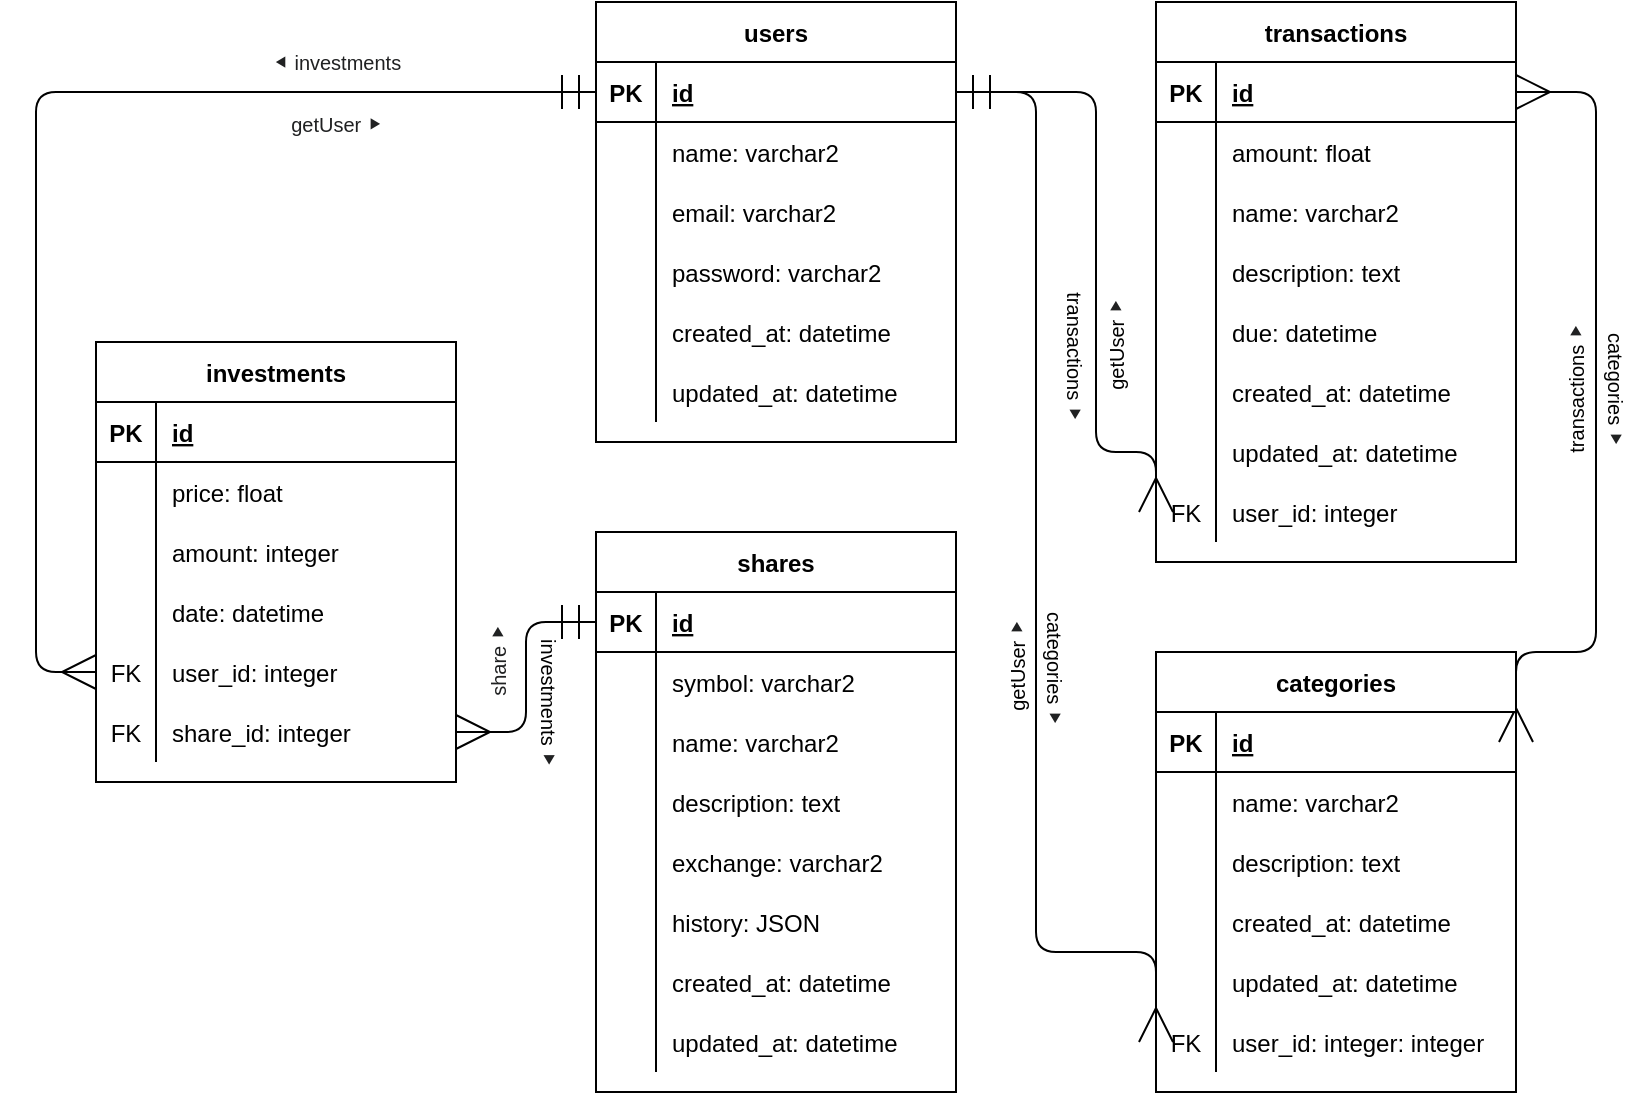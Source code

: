 <mxfile version="13.8.1" type="device"><diagram id="EnHoy0pscN4f5ipIfrDV" name="Page-1"><mxGraphModel dx="1662" dy="794" grid="1" gridSize="10" guides="1" tooltips="1" connect="1" arrows="1" fold="1" page="1" pageScale="1" pageWidth="827" pageHeight="1169" math="0" shadow="0"><root><mxCell id="0"/><mxCell id="1" parent="0"/><mxCell id="pO1_b4MV3lkPiigKhf-4-191" value="" style="edgeStyle=orthogonalEdgeStyle;fontSize=12;html=1;endArrow=ERmany;exitX=1;exitY=0.5;exitDx=0;exitDy=0;entryX=0;entryY=0.5;entryDx=0;entryDy=0;jumpSize=6;endSize=15;startSize=15;startArrow=ERmandOne;startFill=0;endFill=0;" parent="1" source="pO1_b4MV3lkPiigKhf-4-2" target="pO1_b4MV3lkPiigKhf-4-72" edge="1"><mxGeometry width="100" height="100" relative="1" as="geometry"><mxPoint x="180" y="460" as="sourcePoint"/><mxPoint x="280" y="360" as="targetPoint"/><Array as="points"><mxPoint x="550" y="85"/><mxPoint x="550" y="265"/></Array></mxGeometry></mxCell><mxCell id="pO1_b4MV3lkPiigKhf-4-213" value="&lt;font style=&quot;font-size: 10px&quot;&gt;getUser&amp;nbsp;&lt;span style=&quot;color: rgb(32 , 33 , 34) ; font-family: sans-serif&quot;&gt;⯈&lt;/span&gt;&lt;/font&gt;" style="edgeLabel;html=1;align=center;verticalAlign=middle;resizable=0;points=[];rotation=-90;" parent="pO1_b4MV3lkPiigKhf-4-191" vertex="1" connectable="0"><mxGeometry x="-0.312" y="-34" relative="1" as="geometry"><mxPoint x="44" y="90" as="offset"/></mxGeometry></mxCell><mxCell id="pO1_b4MV3lkPiigKhf-4-214" value="&lt;font style=&quot;font-size: 10px&quot;&gt;transactions&amp;nbsp;&lt;span style=&quot;color: rgb(32 , 33 , 34) ; font-family: sans-serif&quot;&gt;⯈&lt;/span&gt;&lt;/font&gt;" style="edgeLabel;html=1;align=center;verticalAlign=middle;resizable=0;points=[];rotation=90;" parent="pO1_b4MV3lkPiigKhf-4-191" vertex="1" connectable="0"><mxGeometry x="-0.312" y="-24" relative="1" as="geometry"><mxPoint x="14" y="95" as="offset"/></mxGeometry></mxCell><mxCell id="pO1_b4MV3lkPiigKhf-4-193" value="" style="edgeStyle=orthogonalEdgeStyle;fontSize=12;html=1;endArrow=ERmany;startArrow=ERmany;entryX=1;entryY=0.5;entryDx=0;entryDy=0;exitX=1;exitY=0.5;exitDx=0;exitDy=0;endSize=15;startSize=15;" parent="1" source="pO1_b4MV3lkPiigKhf-4-80" target="pO1_b4MV3lkPiigKhf-4-43" edge="1"><mxGeometry width="100" height="100" relative="1" as="geometry"><mxPoint x="660" y="590" as="sourcePoint"/><mxPoint x="620" y="275.0" as="targetPoint"/><Array as="points"><mxPoint x="800" y="365"/><mxPoint x="800" y="85"/></Array></mxGeometry></mxCell><mxCell id="pO1_b4MV3lkPiigKhf-4-207" value="&lt;font style=&quot;font-size: 10px&quot;&gt;categories&amp;nbsp;&lt;span style=&quot;color: rgb(32 , 33 , 34) ; font-family: sans-serif&quot;&gt;⯈&lt;/span&gt;&lt;/font&gt;" style="edgeLabel;html=1;align=center;verticalAlign=middle;resizable=0;points=[];rotation=90;" parent="pO1_b4MV3lkPiigKhf-4-193" vertex="1" connectable="0"><mxGeometry x="0.42" relative="1" as="geometry"><mxPoint x="9.97" y="70.37" as="offset"/></mxGeometry></mxCell><mxCell id="pO1_b4MV3lkPiigKhf-4-212" value="&lt;font style=&quot;font-size: 10px&quot;&gt;transactions&amp;nbsp;&lt;span style=&quot;color: rgb(32 , 33 , 34) ; font-family: sans-serif&quot;&gt;⯈&lt;/span&gt;&lt;/font&gt;" style="edgeLabel;html=1;align=center;verticalAlign=middle;resizable=0;points=[];rotation=-90;" parent="pO1_b4MV3lkPiigKhf-4-193" vertex="1" connectable="0"><mxGeometry x="0.391" y="-3" relative="1" as="geometry"><mxPoint x="-13" y="65" as="offset"/></mxGeometry></mxCell><mxCell id="pO1_b4MV3lkPiigKhf-4-194" value="" style="edgeStyle=orthogonalEdgeStyle;fontSize=12;html=1;endArrow=ERmany;exitX=1;exitY=0.5;exitDx=0;exitDy=0;entryX=0;entryY=0.5;entryDx=0;entryDy=0;startSize=15;endSize=15;startArrow=ERmandOne;startFill=0;endFill=0;" parent="1" source="pO1_b4MV3lkPiigKhf-4-2" target="pO1_b4MV3lkPiigKhf-4-68" edge="1"><mxGeometry width="100" height="100" relative="1" as="geometry"><mxPoint x="210" y="400" as="sourcePoint"/><mxPoint x="310" y="300" as="targetPoint"/><Array as="points"><mxPoint x="520" y="85"/><mxPoint x="520" y="515"/></Array></mxGeometry></mxCell><mxCell id="pO1_b4MV3lkPiigKhf-4-210" value="&lt;font style=&quot;font-size: 10px&quot;&gt;categories&amp;nbsp;&lt;span style=&quot;color: rgb(32 , 33 , 34) ; font-family: sans-serif&quot;&gt;⯈&lt;/span&gt;&lt;/font&gt;" style="edgeLabel;html=1;align=center;verticalAlign=middle;resizable=0;points=[];rotation=90;" parent="pO1_b4MV3lkPiigKhf-4-194" vertex="1" connectable="0"><mxGeometry x="0.063" y="-1" relative="1" as="geometry"><mxPoint x="11" y="21.94" as="offset"/></mxGeometry></mxCell><mxCell id="pO1_b4MV3lkPiigKhf-4-211" value="&lt;font style=&quot;font-size: 10px&quot;&gt;getUser&amp;nbsp;&lt;span style=&quot;color: rgb(32 , 33 , 34) ; font-family: sans-serif&quot;&gt;⯈&lt;/span&gt;&lt;/font&gt;" style="edgeLabel;html=1;align=center;verticalAlign=middle;resizable=0;points=[];rotation=-90;" parent="pO1_b4MV3lkPiigKhf-4-194" vertex="1" connectable="0"><mxGeometry x="-0.159" relative="1" as="geometry"><mxPoint x="-10" y="85" as="offset"/></mxGeometry></mxCell><mxCell id="pO1_b4MV3lkPiigKhf-4-202" value="" style="fontSize=12;html=1;endArrow=ERmany;edgeStyle=orthogonalEdgeStyle;exitX=0;exitY=0.5;exitDx=0;exitDy=0;endSize=15;startSize=15;entryX=0;entryY=0.5;entryDx=0;entryDy=0;startArrow=ERmandOne;startFill=0;endFill=0;" parent="1" source="pO1_b4MV3lkPiigKhf-4-2" target="pO1_b4MV3lkPiigKhf-4-76" edge="1"><mxGeometry width="100" height="100" relative="1" as="geometry"><mxPoint x="-10" y="85" as="sourcePoint"/><mxPoint x="80" y="555" as="targetPoint"/><Array as="points"><mxPoint x="20" y="85"/><mxPoint x="20" y="375"/></Array></mxGeometry></mxCell><mxCell id="pO1_b4MV3lkPiigKhf-4-206" value="&lt;span style=&quot;color: rgb(32 , 33 , 34) ; font-family: sans-serif&quot;&gt;&lt;font style=&quot;font-size: 10px&quot;&gt;getUser ⯈&lt;/font&gt;&lt;/span&gt;" style="edgeLabel;html=1;align=center;verticalAlign=middle;resizable=0;points=[];rotation=0;" parent="pO1_b4MV3lkPiigKhf-4-202" vertex="1" connectable="0"><mxGeometry x="0.81" y="-1" relative="1" as="geometry"><mxPoint x="151" y="-247.5" as="offset"/></mxGeometry></mxCell><mxCell id="pO1_b4MV3lkPiigKhf-4-209" value="&lt;font style=&quot;font-size: 10px&quot;&gt;&lt;span style=&quot;color: rgb(32 , 33 , 34) ; font-family: sans-serif&quot;&gt;⯇ investments&lt;/span&gt;&lt;/font&gt;" style="edgeLabel;html=1;align=center;verticalAlign=middle;resizable=0;points=[];" parent="pO1_b4MV3lkPiigKhf-4-202" vertex="1" connectable="0"><mxGeometry x="-0.418" relative="1" as="geometry"><mxPoint x="44.17" y="-15" as="offset"/></mxGeometry></mxCell><mxCell id="pO1_b4MV3lkPiigKhf-4-203" value="" style="edgeStyle=orthogonalEdgeStyle;fontSize=12;html=1;endArrow=ERmany;entryX=1;entryY=0.5;entryDx=0;entryDy=0;exitX=0;exitY=0.5;exitDx=0;exitDy=0;endSize=15;startSize=15;startArrow=ERmandOne;startFill=0;endFill=0;" parent="1" source="pO1_b4MV3lkPiigKhf-4-179" target="pO1_b4MV3lkPiigKhf-4-64" edge="1"><mxGeometry width="100" height="100" relative="1" as="geometry"><mxPoint x="90" y="800" as="sourcePoint"/><mxPoint x="190" y="700" as="targetPoint"/></mxGeometry></mxCell><mxCell id="pO1_b4MV3lkPiigKhf-4-205" value="&lt;span style=&quot;color: rgb(32 , 33 , 34) ; font-family: sans-serif&quot;&gt;&lt;font style=&quot;font-size: 10px&quot;&gt;share&amp;nbsp;⯈&lt;/font&gt;&lt;/span&gt;" style="edgeLabel;html=1;align=center;verticalAlign=middle;resizable=0;points=[];rotation=-90;" parent="pO1_b4MV3lkPiigKhf-4-203" vertex="1" connectable="0"><mxGeometry x="-0.685" y="4" relative="1" as="geometry"><mxPoint x="-30" y="16" as="offset"/></mxGeometry></mxCell><mxCell id="pO1_b4MV3lkPiigKhf-4-208" value="&lt;font style=&quot;font-size: 10px&quot;&gt;investments&amp;nbsp;&lt;span style=&quot;color: rgb(32 , 33 , 34) ; font-family: sans-serif&quot;&gt;⯈&lt;/span&gt;&lt;/font&gt;" style="edgeLabel;html=1;align=center;verticalAlign=middle;resizable=0;points=[];rotation=90;" parent="pO1_b4MV3lkPiigKhf-4-203" vertex="1" connectable="0"><mxGeometry x="-0.545" y="5" relative="1" as="geometry"><mxPoint x="4.97" y="35" as="offset"/></mxGeometry></mxCell><mxCell id="pO1_b4MV3lkPiigKhf-4-42" value="transactions" style="shape=table;startSize=30;container=1;collapsible=1;childLayout=tableLayout;fixedRows=1;rowLines=0;fontStyle=1;align=center;resizeLast=1;" parent="1" vertex="1"><mxGeometry x="580" y="40" width="180" height="280" as="geometry"/></mxCell><mxCell id="pO1_b4MV3lkPiigKhf-4-43" value="" style="shape=partialRectangle;collapsible=0;dropTarget=0;pointerEvents=0;fillColor=none;top=0;left=0;bottom=1;right=0;points=[[0,0.5],[1,0.5]];portConstraint=eastwest;" parent="pO1_b4MV3lkPiigKhf-4-42" vertex="1"><mxGeometry y="30" width="180" height="30" as="geometry"/></mxCell><mxCell id="pO1_b4MV3lkPiigKhf-4-44" value="PK" style="shape=partialRectangle;connectable=0;fillColor=none;top=0;left=0;bottom=0;right=0;fontStyle=1;overflow=hidden;" parent="pO1_b4MV3lkPiigKhf-4-43" vertex="1"><mxGeometry width="30" height="30" as="geometry"/></mxCell><mxCell id="pO1_b4MV3lkPiigKhf-4-45" value="id" style="shape=partialRectangle;connectable=0;fillColor=none;top=0;left=0;bottom=0;right=0;align=left;spacingLeft=6;fontStyle=5;overflow=hidden;" parent="pO1_b4MV3lkPiigKhf-4-43" vertex="1"><mxGeometry x="30" width="150" height="30" as="geometry"/></mxCell><mxCell id="pO1_b4MV3lkPiigKhf-4-46" value="" style="shape=partialRectangle;collapsible=0;dropTarget=0;pointerEvents=0;fillColor=none;top=0;left=0;bottom=0;right=0;points=[[0,0.5],[1,0.5]];portConstraint=eastwest;" parent="pO1_b4MV3lkPiigKhf-4-42" vertex="1"><mxGeometry y="60" width="180" height="30" as="geometry"/></mxCell><mxCell id="pO1_b4MV3lkPiigKhf-4-47" value="" style="shape=partialRectangle;connectable=0;fillColor=none;top=0;left=0;bottom=0;right=0;editable=1;overflow=hidden;" parent="pO1_b4MV3lkPiigKhf-4-46" vertex="1"><mxGeometry width="30" height="30" as="geometry"/></mxCell><mxCell id="pO1_b4MV3lkPiigKhf-4-48" value="amount: float" style="shape=partialRectangle;connectable=0;fillColor=none;top=0;left=0;bottom=0;right=0;align=left;spacingLeft=6;overflow=hidden;" parent="pO1_b4MV3lkPiigKhf-4-46" vertex="1"><mxGeometry x="30" width="150" height="30" as="geometry"/></mxCell><mxCell id="a8O967XlVp0e_r6utaGw-2" value="" style="shape=partialRectangle;collapsible=0;dropTarget=0;pointerEvents=0;fillColor=none;top=0;left=0;bottom=0;right=0;points=[[0,0.5],[1,0.5]];portConstraint=eastwest;fontColor=#000000;" vertex="1" parent="pO1_b4MV3lkPiigKhf-4-42"><mxGeometry y="90" width="180" height="30" as="geometry"/></mxCell><mxCell id="a8O967XlVp0e_r6utaGw-3" value="" style="shape=partialRectangle;connectable=0;fillColor=none;top=0;left=0;bottom=0;right=0;editable=1;overflow=hidden;" vertex="1" parent="a8O967XlVp0e_r6utaGw-2"><mxGeometry width="30" height="30" as="geometry"/></mxCell><mxCell id="a8O967XlVp0e_r6utaGw-4" value="name: varchar2" style="shape=partialRectangle;connectable=0;fillColor=none;top=0;left=0;bottom=0;right=0;align=left;spacingLeft=6;overflow=hidden;" vertex="1" parent="a8O967XlVp0e_r6utaGw-2"><mxGeometry x="30" width="150" height="30" as="geometry"/></mxCell><mxCell id="pO1_b4MV3lkPiigKhf-4-49" value="" style="shape=partialRectangle;collapsible=0;dropTarget=0;pointerEvents=0;fillColor=none;top=0;left=0;bottom=0;right=0;points=[[0,0.5],[1,0.5]];portConstraint=eastwest;" parent="pO1_b4MV3lkPiigKhf-4-42" vertex="1"><mxGeometry y="120" width="180" height="30" as="geometry"/></mxCell><mxCell id="pO1_b4MV3lkPiigKhf-4-50" value="" style="shape=partialRectangle;connectable=0;fillColor=none;top=0;left=0;bottom=0;right=0;editable=1;overflow=hidden;" parent="pO1_b4MV3lkPiigKhf-4-49" vertex="1"><mxGeometry width="30" height="30" as="geometry"/></mxCell><mxCell id="pO1_b4MV3lkPiigKhf-4-51" value="description: text" style="shape=partialRectangle;connectable=0;fillColor=none;top=0;left=0;bottom=0;right=0;align=left;spacingLeft=6;overflow=hidden;" parent="pO1_b4MV3lkPiigKhf-4-49" vertex="1"><mxGeometry x="30" width="150" height="30" as="geometry"/></mxCell><mxCell id="pO1_b4MV3lkPiigKhf-4-52" value="" style="shape=partialRectangle;collapsible=0;dropTarget=0;pointerEvents=0;fillColor=none;top=0;left=0;bottom=0;right=0;points=[[0,0.5],[1,0.5]];portConstraint=eastwest;" parent="pO1_b4MV3lkPiigKhf-4-42" vertex="1"><mxGeometry y="150" width="180" height="30" as="geometry"/></mxCell><mxCell id="pO1_b4MV3lkPiigKhf-4-53" value="" style="shape=partialRectangle;connectable=0;fillColor=none;top=0;left=0;bottom=0;right=0;editable=1;overflow=hidden;" parent="pO1_b4MV3lkPiigKhf-4-52" vertex="1"><mxGeometry width="30" height="30" as="geometry"/></mxCell><mxCell id="pO1_b4MV3lkPiigKhf-4-54" value="due: datetime" style="shape=partialRectangle;connectable=0;fillColor=none;top=0;left=0;bottom=0;right=0;align=left;spacingLeft=6;overflow=hidden;" parent="pO1_b4MV3lkPiigKhf-4-52" vertex="1"><mxGeometry x="30" width="150" height="30" as="geometry"/></mxCell><mxCell id="pO1_b4MV3lkPiigKhf-4-123" value="" style="shape=partialRectangle;collapsible=0;dropTarget=0;pointerEvents=0;fillColor=none;top=0;left=0;bottom=0;right=0;points=[[0,0.5],[1,0.5]];portConstraint=eastwest;" parent="pO1_b4MV3lkPiigKhf-4-42" vertex="1"><mxGeometry y="180" width="180" height="30" as="geometry"/></mxCell><mxCell id="pO1_b4MV3lkPiigKhf-4-124" value="" style="shape=partialRectangle;connectable=0;fillColor=none;top=0;left=0;bottom=0;right=0;editable=1;overflow=hidden;" parent="pO1_b4MV3lkPiigKhf-4-123" vertex="1"><mxGeometry width="30" height="30" as="geometry"/></mxCell><mxCell id="pO1_b4MV3lkPiigKhf-4-125" value="created_at: datetime" style="shape=partialRectangle;connectable=0;fillColor=none;top=0;left=0;bottom=0;right=0;align=left;spacingLeft=6;overflow=hidden;" parent="pO1_b4MV3lkPiigKhf-4-123" vertex="1"><mxGeometry x="30" width="150" height="30" as="geometry"/></mxCell><mxCell id="pO1_b4MV3lkPiigKhf-4-119" value="" style="shape=partialRectangle;collapsible=0;dropTarget=0;pointerEvents=0;fillColor=none;top=0;left=0;bottom=0;right=0;points=[[0,0.5],[1,0.5]];portConstraint=eastwest;" parent="pO1_b4MV3lkPiigKhf-4-42" vertex="1"><mxGeometry y="210" width="180" height="30" as="geometry"/></mxCell><mxCell id="pO1_b4MV3lkPiigKhf-4-120" value="" style="shape=partialRectangle;connectable=0;fillColor=none;top=0;left=0;bottom=0;right=0;editable=1;overflow=hidden;" parent="pO1_b4MV3lkPiigKhf-4-119" vertex="1"><mxGeometry width="30" height="30" as="geometry"/></mxCell><mxCell id="pO1_b4MV3lkPiigKhf-4-121" value="updated_at: datetime" style="shape=partialRectangle;connectable=0;fillColor=none;top=0;left=0;bottom=0;right=0;align=left;spacingLeft=6;overflow=hidden;" parent="pO1_b4MV3lkPiigKhf-4-119" vertex="1"><mxGeometry x="30" width="150" height="30" as="geometry"/></mxCell><mxCell id="pO1_b4MV3lkPiigKhf-4-72" value="" style="shape=partialRectangle;collapsible=0;dropTarget=0;pointerEvents=0;fillColor=none;top=0;left=0;bottom=0;right=0;points=[[0,0.5],[1,0.5]];portConstraint=eastwest;" parent="pO1_b4MV3lkPiigKhf-4-42" vertex="1"><mxGeometry y="240" width="180" height="30" as="geometry"/></mxCell><mxCell id="pO1_b4MV3lkPiigKhf-4-73" value="FK" style="shape=partialRectangle;connectable=0;fillColor=none;top=0;left=0;bottom=0;right=0;fontStyle=0;overflow=hidden;" parent="pO1_b4MV3lkPiigKhf-4-72" vertex="1"><mxGeometry width="30" height="30" as="geometry"/></mxCell><mxCell id="pO1_b4MV3lkPiigKhf-4-74" value="user_id: integer" style="shape=partialRectangle;connectable=0;fillColor=none;top=0;left=0;bottom=0;right=0;align=left;spacingLeft=6;fontStyle=0;overflow=hidden;" parent="pO1_b4MV3lkPiigKhf-4-72" vertex="1"><mxGeometry x="30" width="150" height="30" as="geometry"/></mxCell><mxCell id="pO1_b4MV3lkPiigKhf-4-178" value="shares" style="shape=table;startSize=30;container=1;collapsible=1;childLayout=tableLayout;fixedRows=1;rowLines=0;fontStyle=1;align=center;resizeLast=1;" parent="1" vertex="1"><mxGeometry x="300" y="305" width="180" height="280" as="geometry"/></mxCell><mxCell id="pO1_b4MV3lkPiigKhf-4-179" value="" style="shape=partialRectangle;collapsible=0;dropTarget=0;pointerEvents=0;fillColor=none;top=0;left=0;bottom=1;right=0;points=[[0,0.5],[1,0.5]];portConstraint=eastwest;" parent="pO1_b4MV3lkPiigKhf-4-178" vertex="1"><mxGeometry y="30" width="180" height="30" as="geometry"/></mxCell><mxCell id="pO1_b4MV3lkPiigKhf-4-180" value="PK" style="shape=partialRectangle;connectable=0;fillColor=none;top=0;left=0;bottom=0;right=0;fontStyle=1;overflow=hidden;" parent="pO1_b4MV3lkPiigKhf-4-179" vertex="1"><mxGeometry width="30" height="30" as="geometry"/></mxCell><mxCell id="pO1_b4MV3lkPiigKhf-4-181" value="id" style="shape=partialRectangle;connectable=0;fillColor=none;top=0;left=0;bottom=0;right=0;align=left;spacingLeft=6;fontStyle=5;overflow=hidden;" parent="pO1_b4MV3lkPiigKhf-4-179" vertex="1"><mxGeometry x="30" width="150" height="30" as="geometry"/></mxCell><mxCell id="pO1_b4MV3lkPiigKhf-4-182" value="" style="shape=partialRectangle;collapsible=0;dropTarget=0;pointerEvents=0;fillColor=none;top=0;left=0;bottom=0;right=0;points=[[0,0.5],[1,0.5]];portConstraint=eastwest;" parent="pO1_b4MV3lkPiigKhf-4-178" vertex="1"><mxGeometry y="60" width="180" height="30" as="geometry"/></mxCell><mxCell id="pO1_b4MV3lkPiigKhf-4-183" value="" style="shape=partialRectangle;connectable=0;fillColor=none;top=0;left=0;bottom=0;right=0;editable=1;overflow=hidden;" parent="pO1_b4MV3lkPiigKhf-4-182" vertex="1"><mxGeometry width="30" height="30" as="geometry"/></mxCell><mxCell id="pO1_b4MV3lkPiigKhf-4-184" value="symbol: varchar2" style="shape=partialRectangle;connectable=0;fillColor=none;top=0;left=0;bottom=0;right=0;align=left;spacingLeft=6;overflow=hidden;" parent="pO1_b4MV3lkPiigKhf-4-182" vertex="1"><mxGeometry x="30" width="150" height="30" as="geometry"/></mxCell><mxCell id="pO1_b4MV3lkPiigKhf-4-185" value="" style="shape=partialRectangle;collapsible=0;dropTarget=0;pointerEvents=0;fillColor=none;top=0;left=0;bottom=0;right=0;points=[[0,0.5],[1,0.5]];portConstraint=eastwest;" parent="pO1_b4MV3lkPiigKhf-4-178" vertex="1"><mxGeometry y="90" width="180" height="30" as="geometry"/></mxCell><mxCell id="pO1_b4MV3lkPiigKhf-4-186" value="" style="shape=partialRectangle;connectable=0;fillColor=none;top=0;left=0;bottom=0;right=0;editable=1;overflow=hidden;" parent="pO1_b4MV3lkPiigKhf-4-185" vertex="1"><mxGeometry width="30" height="30" as="geometry"/></mxCell><mxCell id="pO1_b4MV3lkPiigKhf-4-187" value="name: varchar2" style="shape=partialRectangle;connectable=0;fillColor=none;top=0;left=0;bottom=0;right=0;align=left;spacingLeft=6;overflow=hidden;" parent="pO1_b4MV3lkPiigKhf-4-185" vertex="1"><mxGeometry x="30" width="150" height="30" as="geometry"/></mxCell><mxCell id="pO1_b4MV3lkPiigKhf-4-159" value="" style="shape=partialRectangle;collapsible=0;dropTarget=0;pointerEvents=0;fillColor=none;top=0;left=0;bottom=0;right=0;points=[[0,0.5],[1,0.5]];portConstraint=eastwest;" parent="pO1_b4MV3lkPiigKhf-4-178" vertex="1"><mxGeometry y="120" width="180" height="30" as="geometry"/></mxCell><mxCell id="pO1_b4MV3lkPiigKhf-4-160" value="" style="shape=partialRectangle;connectable=0;fillColor=none;top=0;left=0;bottom=0;right=0;editable=1;overflow=hidden;" parent="pO1_b4MV3lkPiigKhf-4-159" vertex="1"><mxGeometry width="30" height="30" as="geometry"/></mxCell><mxCell id="pO1_b4MV3lkPiigKhf-4-161" value="description: text" style="shape=partialRectangle;connectable=0;fillColor=none;top=0;left=0;bottom=0;right=0;align=left;spacingLeft=6;overflow=hidden;" parent="pO1_b4MV3lkPiigKhf-4-159" vertex="1"><mxGeometry x="30" width="150" height="30" as="geometry"/></mxCell><mxCell id="pO1_b4MV3lkPiigKhf-4-188" value="" style="shape=partialRectangle;collapsible=0;dropTarget=0;pointerEvents=0;fillColor=none;top=0;left=0;bottom=0;right=0;points=[[0,0.5],[1,0.5]];portConstraint=eastwest;" parent="pO1_b4MV3lkPiigKhf-4-178" vertex="1"><mxGeometry y="150" width="180" height="30" as="geometry"/></mxCell><mxCell id="pO1_b4MV3lkPiigKhf-4-189" value="" style="shape=partialRectangle;connectable=0;fillColor=none;top=0;left=0;bottom=0;right=0;editable=1;overflow=hidden;" parent="pO1_b4MV3lkPiigKhf-4-188" vertex="1"><mxGeometry width="30" height="30" as="geometry"/></mxCell><mxCell id="pO1_b4MV3lkPiigKhf-4-190" value="exchange: varchar2" style="shape=partialRectangle;connectable=0;fillColor=none;top=0;left=0;bottom=0;right=0;align=left;spacingLeft=6;overflow=hidden;" parent="pO1_b4MV3lkPiigKhf-4-188" vertex="1"><mxGeometry x="30" width="150" height="30" as="geometry"/></mxCell><mxCell id="pO1_b4MV3lkPiigKhf-4-163" value="" style="shape=partialRectangle;collapsible=0;dropTarget=0;pointerEvents=0;fillColor=none;top=0;left=0;bottom=0;right=0;points=[[0,0.5],[1,0.5]];portConstraint=eastwest;" parent="pO1_b4MV3lkPiigKhf-4-178" vertex="1"><mxGeometry y="180" width="180" height="30" as="geometry"/></mxCell><mxCell id="pO1_b4MV3lkPiigKhf-4-164" value="" style="shape=partialRectangle;connectable=0;fillColor=none;top=0;left=0;bottom=0;right=0;editable=1;overflow=hidden;" parent="pO1_b4MV3lkPiigKhf-4-163" vertex="1"><mxGeometry width="30" height="30" as="geometry"/></mxCell><mxCell id="pO1_b4MV3lkPiigKhf-4-165" value="history: JSON" style="shape=partialRectangle;connectable=0;fillColor=none;top=0;left=0;bottom=0;right=0;align=left;spacingLeft=6;overflow=hidden;" parent="pO1_b4MV3lkPiigKhf-4-163" vertex="1"><mxGeometry x="30" width="150" height="30" as="geometry"/></mxCell><mxCell id="pO1_b4MV3lkPiigKhf-4-196" value="" style="shape=partialRectangle;collapsible=0;dropTarget=0;pointerEvents=0;fillColor=none;top=0;left=0;bottom=0;right=0;points=[[0,0.5],[1,0.5]];portConstraint=eastwest;" parent="pO1_b4MV3lkPiigKhf-4-178" vertex="1"><mxGeometry y="210" width="180" height="30" as="geometry"/></mxCell><mxCell id="pO1_b4MV3lkPiigKhf-4-197" value="" style="shape=partialRectangle;connectable=0;fillColor=none;top=0;left=0;bottom=0;right=0;editable=1;overflow=hidden;" parent="pO1_b4MV3lkPiigKhf-4-196" vertex="1"><mxGeometry width="30" height="30" as="geometry"/></mxCell><mxCell id="pO1_b4MV3lkPiigKhf-4-198" value="created_at: datetime" style="shape=partialRectangle;connectable=0;fillColor=none;top=0;left=0;bottom=0;right=0;align=left;spacingLeft=6;overflow=hidden;" parent="pO1_b4MV3lkPiigKhf-4-196" vertex="1"><mxGeometry x="30" width="150" height="30" as="geometry"/></mxCell><mxCell id="pO1_b4MV3lkPiigKhf-4-199" value="" style="shape=partialRectangle;collapsible=0;dropTarget=0;pointerEvents=0;fillColor=none;top=0;left=0;bottom=0;right=0;points=[[0,0.5],[1,0.5]];portConstraint=eastwest;" parent="pO1_b4MV3lkPiigKhf-4-178" vertex="1"><mxGeometry y="240" width="180" height="30" as="geometry"/></mxCell><mxCell id="pO1_b4MV3lkPiigKhf-4-200" value="" style="shape=partialRectangle;connectable=0;fillColor=none;top=0;left=0;bottom=0;right=0;editable=1;overflow=hidden;" parent="pO1_b4MV3lkPiigKhf-4-199" vertex="1"><mxGeometry width="30" height="30" as="geometry"/></mxCell><mxCell id="pO1_b4MV3lkPiigKhf-4-201" value="updated_at: datetime" style="shape=partialRectangle;connectable=0;fillColor=none;top=0;left=0;bottom=0;right=0;align=left;spacingLeft=6;overflow=hidden;" parent="pO1_b4MV3lkPiigKhf-4-199" vertex="1"><mxGeometry x="30" width="150" height="30" as="geometry"/></mxCell><mxCell id="pO1_b4MV3lkPiigKhf-4-1" value="users" style="shape=table;startSize=30;container=1;collapsible=1;childLayout=tableLayout;fixedRows=1;rowLines=0;fontStyle=1;align=center;resizeLast=1;" parent="1" vertex="1"><mxGeometry x="300" y="40" width="180" height="220" as="geometry"/></mxCell><mxCell id="pO1_b4MV3lkPiigKhf-4-2" value="" style="shape=partialRectangle;collapsible=0;dropTarget=0;pointerEvents=0;fillColor=none;top=0;left=0;bottom=1;right=0;points=[[0,0.5],[1,0.5]];portConstraint=eastwest;" parent="pO1_b4MV3lkPiigKhf-4-1" vertex="1"><mxGeometry y="30" width="180" height="30" as="geometry"/></mxCell><mxCell id="pO1_b4MV3lkPiigKhf-4-3" value="PK" style="shape=partialRectangle;connectable=0;fillColor=none;top=0;left=0;bottom=0;right=0;fontStyle=1;overflow=hidden;" parent="pO1_b4MV3lkPiigKhf-4-2" vertex="1"><mxGeometry width="30" height="30" as="geometry"/></mxCell><mxCell id="pO1_b4MV3lkPiigKhf-4-4" value="id" style="shape=partialRectangle;connectable=0;fillColor=none;top=0;left=0;bottom=0;right=0;align=left;spacingLeft=6;fontStyle=5;overflow=hidden;" parent="pO1_b4MV3lkPiigKhf-4-2" vertex="1"><mxGeometry x="30" width="150" height="30" as="geometry"/></mxCell><mxCell id="pO1_b4MV3lkPiigKhf-4-5" value="" style="shape=partialRectangle;collapsible=0;dropTarget=0;pointerEvents=0;fillColor=none;top=0;left=0;bottom=0;right=0;points=[[0,0.5],[1,0.5]];portConstraint=eastwest;" parent="pO1_b4MV3lkPiigKhf-4-1" vertex="1"><mxGeometry y="60" width="180" height="30" as="geometry"/></mxCell><mxCell id="pO1_b4MV3lkPiigKhf-4-6" value="" style="shape=partialRectangle;connectable=0;fillColor=none;top=0;left=0;bottom=0;right=0;editable=1;overflow=hidden;" parent="pO1_b4MV3lkPiigKhf-4-5" vertex="1"><mxGeometry width="30" height="30" as="geometry"/></mxCell><mxCell id="pO1_b4MV3lkPiigKhf-4-7" value="name: varchar2" style="shape=partialRectangle;connectable=0;fillColor=none;top=0;left=0;bottom=0;right=0;align=left;spacingLeft=6;overflow=hidden;" parent="pO1_b4MV3lkPiigKhf-4-5" vertex="1"><mxGeometry x="30" width="150" height="30" as="geometry"/></mxCell><mxCell id="pO1_b4MV3lkPiigKhf-4-8" value="" style="shape=partialRectangle;collapsible=0;dropTarget=0;pointerEvents=0;fillColor=none;top=0;left=0;bottom=0;right=0;points=[[0,0.5],[1,0.5]];portConstraint=eastwest;" parent="pO1_b4MV3lkPiigKhf-4-1" vertex="1"><mxGeometry y="90" width="180" height="30" as="geometry"/></mxCell><mxCell id="pO1_b4MV3lkPiigKhf-4-9" value="" style="shape=partialRectangle;connectable=0;fillColor=none;top=0;left=0;bottom=0;right=0;editable=1;overflow=hidden;" parent="pO1_b4MV3lkPiigKhf-4-8" vertex="1"><mxGeometry width="30" height="30" as="geometry"/></mxCell><mxCell id="pO1_b4MV3lkPiigKhf-4-10" value="email: varchar2" style="shape=partialRectangle;connectable=0;fillColor=none;top=0;left=0;bottom=0;right=0;align=left;spacingLeft=6;overflow=hidden;" parent="pO1_b4MV3lkPiigKhf-4-8" vertex="1"><mxGeometry x="30" width="150" height="30" as="geometry"/></mxCell><mxCell id="pO1_b4MV3lkPiigKhf-4-11" value="" style="shape=partialRectangle;collapsible=0;dropTarget=0;pointerEvents=0;fillColor=none;top=0;left=0;bottom=0;right=0;points=[[0,0.5],[1,0.5]];portConstraint=eastwest;" parent="pO1_b4MV3lkPiigKhf-4-1" vertex="1"><mxGeometry y="120" width="180" height="30" as="geometry"/></mxCell><mxCell id="pO1_b4MV3lkPiigKhf-4-12" value="" style="shape=partialRectangle;connectable=0;fillColor=none;top=0;left=0;bottom=0;right=0;editable=1;overflow=hidden;" parent="pO1_b4MV3lkPiigKhf-4-11" vertex="1"><mxGeometry width="30" height="30" as="geometry"/></mxCell><mxCell id="pO1_b4MV3lkPiigKhf-4-13" value="password: varchar2" style="shape=partialRectangle;connectable=0;fillColor=none;top=0;left=0;bottom=0;right=0;align=left;spacingLeft=6;overflow=hidden;" parent="pO1_b4MV3lkPiigKhf-4-11" vertex="1"><mxGeometry x="30" width="150" height="30" as="geometry"/></mxCell><mxCell id="pO1_b4MV3lkPiigKhf-4-15" value="" style="shape=partialRectangle;collapsible=0;dropTarget=0;pointerEvents=0;fillColor=none;top=0;left=0;bottom=0;right=0;points=[[0,0.5],[1,0.5]];portConstraint=eastwest;" parent="pO1_b4MV3lkPiigKhf-4-1" vertex="1"><mxGeometry y="150" width="180" height="30" as="geometry"/></mxCell><mxCell id="pO1_b4MV3lkPiigKhf-4-16" value="" style="shape=partialRectangle;connectable=0;fillColor=none;top=0;left=0;bottom=0;right=0;editable=1;overflow=hidden;" parent="pO1_b4MV3lkPiigKhf-4-15" vertex="1"><mxGeometry width="30" height="30" as="geometry"/></mxCell><mxCell id="pO1_b4MV3lkPiigKhf-4-17" value="created_at: datetime" style="shape=partialRectangle;connectable=0;fillColor=none;top=0;left=0;bottom=0;right=0;align=left;spacingLeft=6;overflow=hidden;" parent="pO1_b4MV3lkPiigKhf-4-15" vertex="1"><mxGeometry x="30" width="150" height="30" as="geometry"/></mxCell><mxCell id="pO1_b4MV3lkPiigKhf-4-39" value="" style="shape=partialRectangle;collapsible=0;dropTarget=0;pointerEvents=0;fillColor=none;top=0;left=0;bottom=0;right=0;points=[[0,0.5],[1,0.5]];portConstraint=eastwest;" parent="pO1_b4MV3lkPiigKhf-4-1" vertex="1"><mxGeometry y="180" width="180" height="30" as="geometry"/></mxCell><mxCell id="pO1_b4MV3lkPiigKhf-4-40" value="" style="shape=partialRectangle;connectable=0;fillColor=none;top=0;left=0;bottom=0;right=0;editable=1;overflow=hidden;" parent="pO1_b4MV3lkPiigKhf-4-39" vertex="1"><mxGeometry width="30" height="30" as="geometry"/></mxCell><mxCell id="pO1_b4MV3lkPiigKhf-4-41" value="updated_at: datetime" style="shape=partialRectangle;connectable=0;fillColor=none;top=0;left=0;bottom=0;right=0;align=left;spacingLeft=6;overflow=hidden;" parent="pO1_b4MV3lkPiigKhf-4-39" vertex="1"><mxGeometry x="30" width="150" height="30" as="geometry"/></mxCell><mxCell id="pO1_b4MV3lkPiigKhf-4-137" value="investments" style="shape=table;startSize=30;container=1;collapsible=1;childLayout=tableLayout;fixedRows=1;rowLines=0;fontStyle=1;align=center;resizeLast=1;" parent="1" vertex="1"><mxGeometry x="50" y="210" width="180" height="220" as="geometry"/></mxCell><mxCell id="pO1_b4MV3lkPiigKhf-4-138" value="" style="shape=partialRectangle;collapsible=0;dropTarget=0;pointerEvents=0;fillColor=none;top=0;left=0;bottom=1;right=0;points=[[0,0.5],[1,0.5]];portConstraint=eastwest;" parent="pO1_b4MV3lkPiigKhf-4-137" vertex="1"><mxGeometry y="30" width="180" height="30" as="geometry"/></mxCell><mxCell id="pO1_b4MV3lkPiigKhf-4-139" value="PK" style="shape=partialRectangle;connectable=0;fillColor=none;top=0;left=0;bottom=0;right=0;fontStyle=1;overflow=hidden;" parent="pO1_b4MV3lkPiigKhf-4-138" vertex="1"><mxGeometry width="30" height="30" as="geometry"/></mxCell><mxCell id="pO1_b4MV3lkPiigKhf-4-140" value="id" style="shape=partialRectangle;connectable=0;fillColor=none;top=0;left=0;bottom=0;right=0;align=left;spacingLeft=6;fontStyle=5;overflow=hidden;" parent="pO1_b4MV3lkPiigKhf-4-138" vertex="1"><mxGeometry x="30" width="150" height="30" as="geometry"/></mxCell><mxCell id="pO1_b4MV3lkPiigKhf-4-141" value="" style="shape=partialRectangle;collapsible=0;dropTarget=0;pointerEvents=0;fillColor=none;top=0;left=0;bottom=0;right=0;points=[[0,0.5],[1,0.5]];portConstraint=eastwest;" parent="pO1_b4MV3lkPiigKhf-4-137" vertex="1"><mxGeometry y="60" width="180" height="30" as="geometry"/></mxCell><mxCell id="pO1_b4MV3lkPiigKhf-4-142" value="" style="shape=partialRectangle;connectable=0;fillColor=none;top=0;left=0;bottom=0;right=0;editable=1;overflow=hidden;" parent="pO1_b4MV3lkPiigKhf-4-141" vertex="1"><mxGeometry width="30" height="30" as="geometry"/></mxCell><mxCell id="pO1_b4MV3lkPiigKhf-4-143" value="price: float" style="shape=partialRectangle;connectable=0;fillColor=none;top=0;left=0;bottom=0;right=0;align=left;spacingLeft=6;overflow=hidden;strokeColor=none;" parent="pO1_b4MV3lkPiigKhf-4-141" vertex="1"><mxGeometry x="30" width="150" height="30" as="geometry"/></mxCell><mxCell id="pO1_b4MV3lkPiigKhf-4-147" value="" style="shape=partialRectangle;collapsible=0;dropTarget=0;pointerEvents=0;fillColor=none;top=0;left=0;bottom=0;right=0;points=[[0,0.5],[1,0.5]];portConstraint=eastwest;" parent="pO1_b4MV3lkPiigKhf-4-137" vertex="1"><mxGeometry y="90" width="180" height="30" as="geometry"/></mxCell><mxCell id="pO1_b4MV3lkPiigKhf-4-148" value="" style="shape=partialRectangle;connectable=0;fillColor=none;top=0;left=0;bottom=0;right=0;editable=1;overflow=hidden;" parent="pO1_b4MV3lkPiigKhf-4-147" vertex="1"><mxGeometry width="30" height="30" as="geometry"/></mxCell><mxCell id="pO1_b4MV3lkPiigKhf-4-149" value="amount: integer" style="shape=partialRectangle;connectable=0;fillColor=none;top=0;left=0;bottom=0;right=0;align=left;spacingLeft=6;overflow=hidden;" parent="pO1_b4MV3lkPiigKhf-4-147" vertex="1"><mxGeometry x="30" width="150" height="30" as="geometry"/></mxCell><mxCell id="pO1_b4MV3lkPiigKhf-4-175" value="" style="shape=partialRectangle;collapsible=0;dropTarget=0;pointerEvents=0;fillColor=none;top=0;left=0;bottom=0;right=0;points=[[0,0.5],[1,0.5]];portConstraint=eastwest;" parent="pO1_b4MV3lkPiigKhf-4-137" vertex="1"><mxGeometry y="120" width="180" height="30" as="geometry"/></mxCell><mxCell id="pO1_b4MV3lkPiigKhf-4-176" value="" style="shape=partialRectangle;connectable=0;fillColor=none;top=0;left=0;bottom=0;right=0;editable=1;overflow=hidden;" parent="pO1_b4MV3lkPiigKhf-4-175" vertex="1"><mxGeometry width="30" height="30" as="geometry"/></mxCell><mxCell id="pO1_b4MV3lkPiigKhf-4-177" value="date: datetime" style="shape=partialRectangle;connectable=0;fillColor=none;top=0;left=0;bottom=0;right=0;align=left;spacingLeft=6;overflow=hidden;" parent="pO1_b4MV3lkPiigKhf-4-175" vertex="1"><mxGeometry x="30" width="150" height="30" as="geometry"/></mxCell><mxCell id="pO1_b4MV3lkPiigKhf-4-76" value="" style="shape=partialRectangle;collapsible=0;dropTarget=0;pointerEvents=0;fillColor=none;top=0;left=0;bottom=0;right=0;points=[[0,0.5],[1,0.5]];portConstraint=eastwest;" parent="pO1_b4MV3lkPiigKhf-4-137" vertex="1"><mxGeometry y="150" width="180" height="30" as="geometry"/></mxCell><mxCell id="pO1_b4MV3lkPiigKhf-4-77" value="FK" style="shape=partialRectangle;connectable=0;fillColor=none;top=0;left=0;bottom=0;right=0;fontStyle=0;overflow=hidden;" parent="pO1_b4MV3lkPiigKhf-4-76" vertex="1"><mxGeometry width="30" height="30" as="geometry"/></mxCell><mxCell id="pO1_b4MV3lkPiigKhf-4-78" value="user_id: integer" style="shape=partialRectangle;connectable=0;fillColor=none;top=0;left=0;bottom=0;right=0;align=left;spacingLeft=6;fontStyle=0;overflow=hidden;" parent="pO1_b4MV3lkPiigKhf-4-76" vertex="1"><mxGeometry x="30" width="150" height="30" as="geometry"/></mxCell><mxCell id="pO1_b4MV3lkPiigKhf-4-64" value="" style="shape=partialRectangle;collapsible=0;dropTarget=0;pointerEvents=0;fillColor=none;top=0;left=0;bottom=0;right=0;points=[[0,0.5],[1,0.5]];portConstraint=eastwest;" parent="pO1_b4MV3lkPiigKhf-4-137" vertex="1"><mxGeometry y="180" width="180" height="30" as="geometry"/></mxCell><mxCell id="pO1_b4MV3lkPiigKhf-4-65" value="FK" style="shape=partialRectangle;connectable=0;fillColor=none;top=0;left=0;bottom=0;right=0;fontStyle=0;overflow=hidden;" parent="pO1_b4MV3lkPiigKhf-4-64" vertex="1"><mxGeometry width="30" height="30" as="geometry"/></mxCell><mxCell id="pO1_b4MV3lkPiigKhf-4-66" value="share_id: integer" style="shape=partialRectangle;connectable=0;fillColor=none;top=0;left=0;bottom=0;right=0;align=left;spacingLeft=6;fontStyle=0;overflow=hidden;" parent="pO1_b4MV3lkPiigKhf-4-64" vertex="1"><mxGeometry x="30" width="150" height="30" as="geometry"/></mxCell><mxCell id="pO1_b4MV3lkPiigKhf-4-79" value="categories" style="shape=table;startSize=30;container=1;collapsible=1;childLayout=tableLayout;fixedRows=1;rowLines=0;fontStyle=1;align=center;resizeLast=1;" parent="1" vertex="1"><mxGeometry x="580" y="365" width="180" height="220" as="geometry"/></mxCell><mxCell id="pO1_b4MV3lkPiigKhf-4-80" value="" style="shape=partialRectangle;collapsible=0;dropTarget=0;pointerEvents=0;fillColor=none;top=0;left=0;bottom=1;right=0;points=[[0,0.5],[1,0.5]];portConstraint=eastwest;" parent="pO1_b4MV3lkPiigKhf-4-79" vertex="1"><mxGeometry y="30" width="180" height="30" as="geometry"/></mxCell><mxCell id="pO1_b4MV3lkPiigKhf-4-81" value="PK" style="shape=partialRectangle;connectable=0;fillColor=none;top=0;left=0;bottom=0;right=0;fontStyle=1;overflow=hidden;" parent="pO1_b4MV3lkPiigKhf-4-80" vertex="1"><mxGeometry width="30" height="30" as="geometry"/></mxCell><mxCell id="pO1_b4MV3lkPiigKhf-4-82" value="id" style="shape=partialRectangle;connectable=0;fillColor=none;top=0;left=0;bottom=0;right=0;align=left;spacingLeft=6;fontStyle=5;overflow=hidden;" parent="pO1_b4MV3lkPiigKhf-4-80" vertex="1"><mxGeometry x="30" width="150" height="30" as="geometry"/></mxCell><mxCell id="pO1_b4MV3lkPiigKhf-4-83" value="" style="shape=partialRectangle;collapsible=0;dropTarget=0;pointerEvents=0;fillColor=none;top=0;left=0;bottom=0;right=0;points=[[0,0.5],[1,0.5]];portConstraint=eastwest;" parent="pO1_b4MV3lkPiigKhf-4-79" vertex="1"><mxGeometry y="60" width="180" height="30" as="geometry"/></mxCell><mxCell id="pO1_b4MV3lkPiigKhf-4-84" value="" style="shape=partialRectangle;connectable=0;fillColor=none;top=0;left=0;bottom=0;right=0;editable=1;overflow=hidden;" parent="pO1_b4MV3lkPiigKhf-4-83" vertex="1"><mxGeometry width="30" height="30" as="geometry"/></mxCell><mxCell id="pO1_b4MV3lkPiigKhf-4-85" value="name: varchar2" style="shape=partialRectangle;connectable=0;fillColor=none;top=0;left=0;bottom=0;right=0;align=left;spacingLeft=6;overflow=hidden;" parent="pO1_b4MV3lkPiigKhf-4-83" vertex="1"><mxGeometry x="30" width="150" height="30" as="geometry"/></mxCell><mxCell id="pO1_b4MV3lkPiigKhf-4-86" value="" style="shape=partialRectangle;collapsible=0;dropTarget=0;pointerEvents=0;fillColor=none;top=0;left=0;bottom=0;right=0;points=[[0,0.5],[1,0.5]];portConstraint=eastwest;" parent="pO1_b4MV3lkPiigKhf-4-79" vertex="1"><mxGeometry y="90" width="180" height="30" as="geometry"/></mxCell><mxCell id="pO1_b4MV3lkPiigKhf-4-87" value="" style="shape=partialRectangle;connectable=0;fillColor=none;top=0;left=0;bottom=0;right=0;editable=1;overflow=hidden;" parent="pO1_b4MV3lkPiigKhf-4-86" vertex="1"><mxGeometry width="30" height="30" as="geometry"/></mxCell><mxCell id="pO1_b4MV3lkPiigKhf-4-88" value="description: text" style="shape=partialRectangle;connectable=0;fillColor=none;top=0;left=0;bottom=0;right=0;align=left;spacingLeft=6;overflow=hidden;" parent="pO1_b4MV3lkPiigKhf-4-86" vertex="1"><mxGeometry x="30" width="150" height="30" as="geometry"/></mxCell><mxCell id="pO1_b4MV3lkPiigKhf-4-23" value="" style="shape=partialRectangle;collapsible=0;dropTarget=0;pointerEvents=0;fillColor=none;top=0;left=0;bottom=0;right=0;points=[[0,0.5],[1,0.5]];portConstraint=eastwest;" parent="pO1_b4MV3lkPiigKhf-4-79" vertex="1"><mxGeometry y="120" width="180" height="30" as="geometry"/></mxCell><mxCell id="pO1_b4MV3lkPiigKhf-4-24" value="" style="shape=partialRectangle;connectable=0;fillColor=none;top=0;left=0;bottom=0;right=0;editable=1;overflow=hidden;" parent="pO1_b4MV3lkPiigKhf-4-23" vertex="1"><mxGeometry width="30" height="30" as="geometry"/></mxCell><mxCell id="pO1_b4MV3lkPiigKhf-4-25" value="created_at: datetime" style="shape=partialRectangle;connectable=0;fillColor=none;top=0;left=0;bottom=0;right=0;align=left;spacingLeft=6;overflow=hidden;" parent="pO1_b4MV3lkPiigKhf-4-23" vertex="1"><mxGeometry x="30" width="150" height="30" as="geometry"/></mxCell><mxCell id="pO1_b4MV3lkPiigKhf-4-27" value="" style="shape=partialRectangle;collapsible=0;dropTarget=0;pointerEvents=0;fillColor=none;top=0;left=0;bottom=0;right=0;points=[[0,0.5],[1,0.5]];portConstraint=eastwest;" parent="pO1_b4MV3lkPiigKhf-4-79" vertex="1"><mxGeometry y="150" width="180" height="30" as="geometry"/></mxCell><mxCell id="pO1_b4MV3lkPiigKhf-4-28" value="" style="shape=partialRectangle;connectable=0;fillColor=none;top=0;left=0;bottom=0;right=0;editable=1;overflow=hidden;" parent="pO1_b4MV3lkPiigKhf-4-27" vertex="1"><mxGeometry width="30" height="30" as="geometry"/></mxCell><mxCell id="pO1_b4MV3lkPiigKhf-4-29" value="updated_at: datetime" style="shape=partialRectangle;connectable=0;fillColor=none;top=0;left=0;bottom=0;right=0;align=left;spacingLeft=6;overflow=hidden;" parent="pO1_b4MV3lkPiigKhf-4-27" vertex="1"><mxGeometry x="30" width="150" height="30" as="geometry"/></mxCell><mxCell id="pO1_b4MV3lkPiigKhf-4-68" value="" style="shape=partialRectangle;collapsible=0;dropTarget=0;pointerEvents=0;fillColor=none;top=0;left=0;bottom=0;right=0;points=[[0,0.5],[1,0.5]];portConstraint=eastwest;" parent="pO1_b4MV3lkPiigKhf-4-79" vertex="1"><mxGeometry y="180" width="180" height="30" as="geometry"/></mxCell><mxCell id="pO1_b4MV3lkPiigKhf-4-69" value="FK" style="shape=partialRectangle;connectable=0;fillColor=none;top=0;left=0;bottom=0;right=0;fontStyle=0;overflow=hidden;" parent="pO1_b4MV3lkPiigKhf-4-68" vertex="1"><mxGeometry width="30" height="30" as="geometry"/></mxCell><mxCell id="pO1_b4MV3lkPiigKhf-4-70" value="user_id: integer: integer" style="shape=partialRectangle;connectable=0;fillColor=none;top=0;left=0;bottom=0;right=0;align=left;spacingLeft=6;fontStyle=0;overflow=hidden;" parent="pO1_b4MV3lkPiigKhf-4-68" vertex="1"><mxGeometry x="30" width="150" height="30" as="geometry"/></mxCell></root></mxGraphModel></diagram></mxfile>